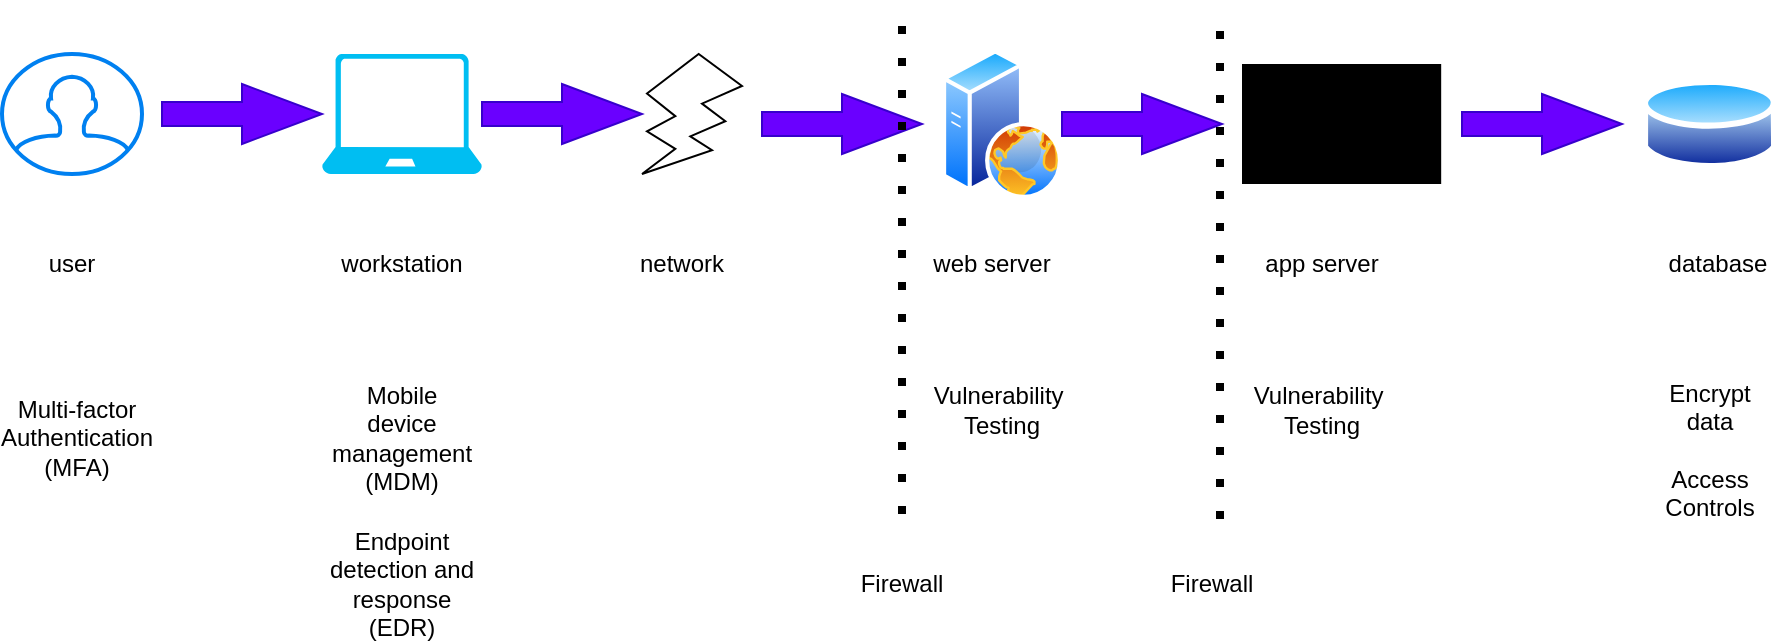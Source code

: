<mxfile version="24.8.6">
  <diagram name="Page-1" id="0GpXPRml43PRJNgfb9JP">
    <mxGraphModel dx="2074" dy="1186" grid="0" gridSize="10" guides="1" tooltips="1" connect="1" arrows="1" fold="1" page="1" pageScale="1" pageWidth="1169" pageHeight="827" math="0" shadow="0">
      <root>
        <mxCell id="0" />
        <mxCell id="1" parent="0" />
        <mxCell id="ZZrWdYNE6AYP0BZO3IK2-2" value="" style="html=1;verticalLabelPosition=bottom;align=center;labelBackgroundColor=#ffffff;verticalAlign=top;strokeWidth=2;strokeColor=#0080F0;shadow=0;dashed=0;shape=mxgraph.ios7.icons.user;" parent="1" vertex="1">
          <mxGeometry x="10" y="170" width="70" height="60" as="geometry" />
        </mxCell>
        <mxCell id="ZZrWdYNE6AYP0BZO3IK2-3" value="" style="verticalLabelPosition=bottom;html=1;verticalAlign=top;align=center;strokeColor=none;fillColor=#00BEF2;shape=mxgraph.azure.laptop;pointerEvents=1;" parent="1" vertex="1">
          <mxGeometry x="170" y="170" width="80" height="60" as="geometry" />
        </mxCell>
        <mxCell id="ZZrWdYNE6AYP0BZO3IK2-4" value="" style="verticalLabelPosition=bottom;verticalAlign=top;html=1;shape=mxgraph.basic.flash" parent="1" vertex="1">
          <mxGeometry x="330" y="170" width="50" height="60" as="geometry" />
        </mxCell>
        <mxCell id="ZZrWdYNE6AYP0BZO3IK2-5" value="" style="image;aspect=fixed;perimeter=ellipsePerimeter;html=1;align=center;shadow=0;dashed=0;spacingTop=3;image=img/lib/active_directory/web_server.svg;" parent="1" vertex="1">
          <mxGeometry x="480" y="167.5" width="60" height="75" as="geometry" />
        </mxCell>
        <mxCell id="ZZrWdYNE6AYP0BZO3IK2-6" value="" style="sketch=0;verticalLabelPosition=bottom;sketch=0;aspect=fixed;html=1;verticalAlign=top;strokeColor=none;fillColor=#000000;align=center;outlineConnect=0;pointerEvents=1;shape=mxgraph.citrix2.windows_server_apps_and_desktops;" parent="1" vertex="1">
          <mxGeometry x="630" y="175" width="99.59" height="60" as="geometry" />
        </mxCell>
        <mxCell id="ZZrWdYNE6AYP0BZO3IK2-7" value="" style="image;aspect=fixed;perimeter=ellipsePerimeter;html=1;align=center;shadow=0;dashed=0;spacingTop=3;image=img/lib/active_directory/database.svg;" parent="1" vertex="1">
          <mxGeometry x="830" y="180" width="67.57" height="50" as="geometry" />
        </mxCell>
        <mxCell id="ZZrWdYNE6AYP0BZO3IK2-8" value="user" style="text;html=1;align=center;verticalAlign=middle;whiteSpace=wrap;rounded=0;" parent="1" vertex="1">
          <mxGeometry x="15" y="260" width="60" height="30" as="geometry" />
        </mxCell>
        <mxCell id="ZZrWdYNE6AYP0BZO3IK2-9" value="workstation" style="text;html=1;align=center;verticalAlign=middle;whiteSpace=wrap;rounded=0;" parent="1" vertex="1">
          <mxGeometry x="180" y="260" width="60" height="30" as="geometry" />
        </mxCell>
        <mxCell id="ZZrWdYNE6AYP0BZO3IK2-10" value="network" style="text;html=1;align=center;verticalAlign=middle;whiteSpace=wrap;rounded=0;" parent="1" vertex="1">
          <mxGeometry x="320" y="260" width="60" height="30" as="geometry" />
        </mxCell>
        <mxCell id="ZZrWdYNE6AYP0BZO3IK2-11" value="web server" style="text;html=1;align=center;verticalAlign=middle;whiteSpace=wrap;rounded=0;" parent="1" vertex="1">
          <mxGeometry x="470" y="260" width="70" height="30" as="geometry" />
        </mxCell>
        <mxCell id="ZZrWdYNE6AYP0BZO3IK2-12" value="app server" style="text;html=1;align=center;verticalAlign=middle;whiteSpace=wrap;rounded=0;" parent="1" vertex="1">
          <mxGeometry x="640" y="260" width="60" height="30" as="geometry" />
        </mxCell>
        <mxCell id="ZZrWdYNE6AYP0BZO3IK2-13" value="database" style="text;html=1;align=center;verticalAlign=middle;whiteSpace=wrap;rounded=0;" parent="1" vertex="1">
          <mxGeometry x="837.57" y="260" width="60" height="30" as="geometry" />
        </mxCell>
        <mxCell id="ZZrWdYNE6AYP0BZO3IK2-15" value="" style="html=1;shadow=0;dashed=0;align=center;verticalAlign=middle;shape=mxgraph.arrows2.arrow;dy=0.6;dx=40;notch=0;fillColor=#6a00ff;strokeColor=#3700CC;fontColor=#ffffff;" parent="1" vertex="1">
          <mxGeometry x="250" y="185" width="80" height="30" as="geometry" />
        </mxCell>
        <mxCell id="ZZrWdYNE6AYP0BZO3IK2-17" value="" style="html=1;shadow=0;dashed=0;align=center;verticalAlign=middle;shape=mxgraph.arrows2.arrow;dy=0.6;dx=40;notch=0;fillColor=#6a00ff;strokeColor=#3700CC;fontColor=#ffffff;" parent="1" vertex="1">
          <mxGeometry x="90" y="185" width="80" height="30" as="geometry" />
        </mxCell>
        <mxCell id="ZZrWdYNE6AYP0BZO3IK2-21" value="" style="html=1;shadow=0;dashed=0;align=center;verticalAlign=middle;shape=mxgraph.arrows2.arrow;dy=0.6;dx=40;notch=0;fillColor=#6a00ff;strokeColor=#3700CC;fontColor=#ffffff;" parent="1" vertex="1">
          <mxGeometry x="390" y="190" width="80" height="30" as="geometry" />
        </mxCell>
        <mxCell id="ZZrWdYNE6AYP0BZO3IK2-22" value="" style="html=1;shadow=0;dashed=0;align=center;verticalAlign=middle;shape=mxgraph.arrows2.arrow;dy=0.6;dx=40;notch=0;fillColor=#6a00ff;strokeColor=#3700CC;fontColor=#ffffff;" parent="1" vertex="1">
          <mxGeometry x="540" y="190" width="80" height="30" as="geometry" />
        </mxCell>
        <mxCell id="ZZrWdYNE6AYP0BZO3IK2-28" value="" style="html=1;shadow=0;dashed=0;align=center;verticalAlign=middle;shape=mxgraph.arrows2.arrow;dy=0.6;dx=40;notch=0;fillColor=#6a00ff;strokeColor=#3700CC;fontColor=#ffffff;" parent="1" vertex="1">
          <mxGeometry x="740" y="190" width="80" height="30" as="geometry" />
        </mxCell>
        <mxCell id="ou4w-LDxlBppnI5c_qHL-1" value="Multi-factor Authentication (MFA)" style="text;html=1;align=center;verticalAlign=middle;whiteSpace=wrap;rounded=0;" vertex="1" parent="1">
          <mxGeometry x="15" y="333" width="65" height="57" as="geometry" />
        </mxCell>
        <mxCell id="ou4w-LDxlBppnI5c_qHL-2" value="Mobile device management&lt;div&gt;(MDM)&lt;/div&gt;" style="text;html=1;align=center;verticalAlign=middle;whiteSpace=wrap;rounded=0;" vertex="1" parent="1">
          <mxGeometry x="180" y="339.75" width="60" height="43.5" as="geometry" />
        </mxCell>
        <mxCell id="ou4w-LDxlBppnI5c_qHL-3" value="Endpoint detection and response&lt;div&gt;(EDR)&lt;/div&gt;" style="text;html=1;align=center;verticalAlign=middle;whiteSpace=wrap;rounded=0;" vertex="1" parent="1">
          <mxGeometry x="165" y="420" width="90" height="30" as="geometry" />
        </mxCell>
        <mxCell id="ou4w-LDxlBppnI5c_qHL-4" value="Firewall" style="text;html=1;align=center;verticalAlign=middle;whiteSpace=wrap;rounded=0;" vertex="1" parent="1">
          <mxGeometry x="430" y="420" width="60" height="30" as="geometry" />
        </mxCell>
        <mxCell id="ou4w-LDxlBppnI5c_qHL-5" value="Vulnerability&amp;nbsp;&lt;div&gt;Testing&lt;/div&gt;" style="text;html=1;align=center;verticalAlign=middle;whiteSpace=wrap;rounded=0;" vertex="1" parent="1">
          <mxGeometry x="480" y="333" width="60" height="30" as="geometry" />
        </mxCell>
        <mxCell id="ou4w-LDxlBppnI5c_qHL-6" value="Vulnerability&amp;nbsp;&lt;div&gt;Testing&lt;/div&gt;" style="text;html=1;align=center;verticalAlign=middle;whiteSpace=wrap;rounded=0;" vertex="1" parent="1">
          <mxGeometry x="640" y="333" width="60" height="30" as="geometry" />
        </mxCell>
        <mxCell id="ou4w-LDxlBppnI5c_qHL-8" value="Encrypt data&lt;div&gt;&lt;br&gt;&lt;/div&gt;&lt;div&gt;Access Controls&lt;/div&gt;" style="text;html=1;align=center;verticalAlign=middle;whiteSpace=wrap;rounded=0;" vertex="1" parent="1">
          <mxGeometry x="833.79" y="353.25" width="60" height="30" as="geometry" />
        </mxCell>
        <mxCell id="ou4w-LDxlBppnI5c_qHL-9" style="edgeStyle=orthogonalEdgeStyle;rounded=0;orthogonalLoop=1;jettySize=auto;html=1;exitX=0.5;exitY=1;exitDx=0;exitDy=0;" edge="1" parent="1" source="ou4w-LDxlBppnI5c_qHL-3" target="ou4w-LDxlBppnI5c_qHL-3">
          <mxGeometry relative="1" as="geometry" />
        </mxCell>
        <mxCell id="ou4w-LDxlBppnI5c_qHL-11" value="" style="endArrow=none;dashed=1;html=1;dashPattern=1 3;strokeWidth=4;rounded=0;" edge="1" parent="1">
          <mxGeometry width="50" height="50" relative="1" as="geometry">
            <mxPoint x="460" y="400" as="sourcePoint" />
            <mxPoint x="460" y="145" as="targetPoint" />
          </mxGeometry>
        </mxCell>
        <mxCell id="ou4w-LDxlBppnI5c_qHL-12" value="" style="endArrow=none;dashed=1;html=1;dashPattern=1 3;strokeWidth=4;rounded=0;" edge="1" parent="1">
          <mxGeometry width="50" height="50" relative="1" as="geometry">
            <mxPoint x="619" y="402.5" as="sourcePoint" />
            <mxPoint x="619" y="147.5" as="targetPoint" />
          </mxGeometry>
        </mxCell>
        <mxCell id="ou4w-LDxlBppnI5c_qHL-13" value="Firewall" style="text;html=1;align=center;verticalAlign=middle;whiteSpace=wrap;rounded=0;" vertex="1" parent="1">
          <mxGeometry x="585" y="420" width="60" height="30" as="geometry" />
        </mxCell>
      </root>
    </mxGraphModel>
  </diagram>
</mxfile>
